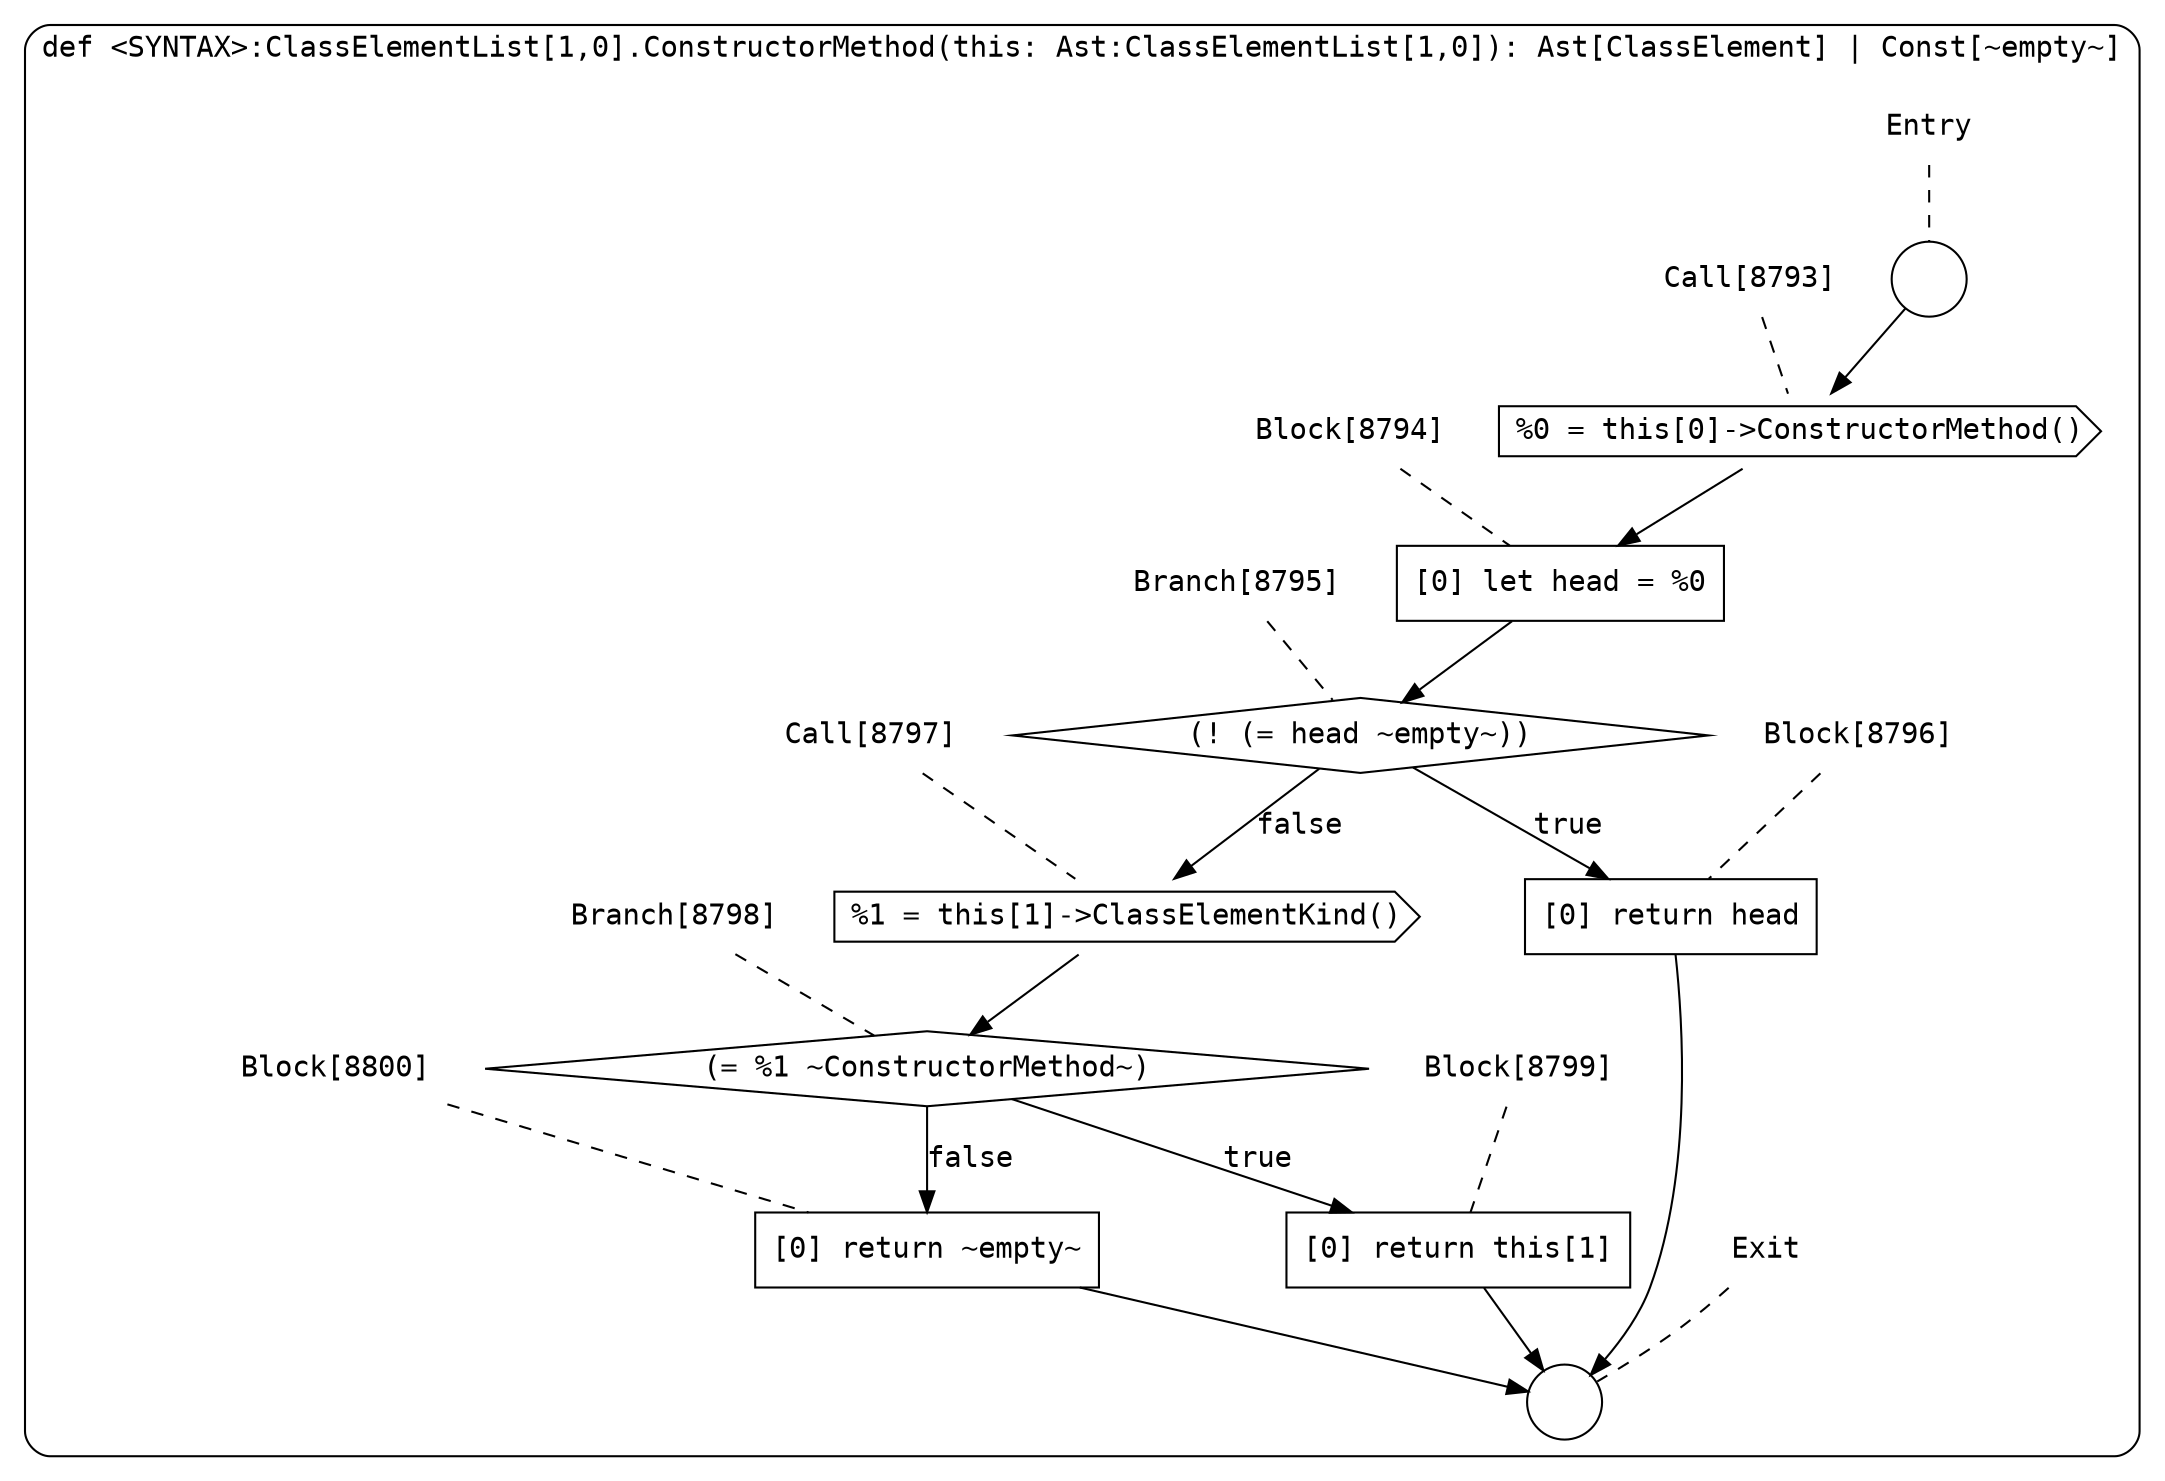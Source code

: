 digraph {
  graph [fontname = "Consolas"]
  node [fontname = "Consolas"]
  edge [fontname = "Consolas"]
  subgraph cluster1624 {
    label = "def <SYNTAX>:ClassElementList[1,0].ConstructorMethod(this: Ast:ClassElementList[1,0]): Ast[ClassElement] | Const[~empty~]"
    style = rounded
    cluster1624_entry_name [shape=none, label=<<font color="black">Entry</font>>]
    cluster1624_entry_name -> cluster1624_entry [arrowhead=none, color="black", style=dashed]
    cluster1624_entry [shape=circle label=" " color="black" fillcolor="white" style=filled]
    cluster1624_entry -> node8793 [color="black"]
    cluster1624_exit_name [shape=none, label=<<font color="black">Exit</font>>]
    cluster1624_exit_name -> cluster1624_exit [arrowhead=none, color="black", style=dashed]
    cluster1624_exit [shape=circle label=" " color="black" fillcolor="white" style=filled]
    node8793_name [shape=none, label=<<font color="black">Call[8793]</font>>]
    node8793_name -> node8793 [arrowhead=none, color="black", style=dashed]
    node8793 [shape=cds, label=<<font color="black">%0 = this[0]-&gt;ConstructorMethod()</font>> color="black" fillcolor="white", style=filled]
    node8793 -> node8794 [color="black"]
    node8794_name [shape=none, label=<<font color="black">Block[8794]</font>>]
    node8794_name -> node8794 [arrowhead=none, color="black", style=dashed]
    node8794 [shape=box, label=<<font color="black">[0] let head = %0<BR ALIGN="LEFT"/></font>> color="black" fillcolor="white", style=filled]
    node8794 -> node8795 [color="black"]
    node8795_name [shape=none, label=<<font color="black">Branch[8795]</font>>]
    node8795_name -> node8795 [arrowhead=none, color="black", style=dashed]
    node8795 [shape=diamond, label=<<font color="black">(! (= head ~empty~))</font>> color="black" fillcolor="white", style=filled]
    node8795 -> node8796 [label=<<font color="black">true</font>> color="black"]
    node8795 -> node8797 [label=<<font color="black">false</font>> color="black"]
    node8796_name [shape=none, label=<<font color="black">Block[8796]</font>>]
    node8796_name -> node8796 [arrowhead=none, color="black", style=dashed]
    node8796 [shape=box, label=<<font color="black">[0] return head<BR ALIGN="LEFT"/></font>> color="black" fillcolor="white", style=filled]
    node8796 -> cluster1624_exit [color="black"]
    node8797_name [shape=none, label=<<font color="black">Call[8797]</font>>]
    node8797_name -> node8797 [arrowhead=none, color="black", style=dashed]
    node8797 [shape=cds, label=<<font color="black">%1 = this[1]-&gt;ClassElementKind()</font>> color="black" fillcolor="white", style=filled]
    node8797 -> node8798 [color="black"]
    node8798_name [shape=none, label=<<font color="black">Branch[8798]</font>>]
    node8798_name -> node8798 [arrowhead=none, color="black", style=dashed]
    node8798 [shape=diamond, label=<<font color="black">(= %1 ~ConstructorMethod~)</font>> color="black" fillcolor="white", style=filled]
    node8798 -> node8799 [label=<<font color="black">true</font>> color="black"]
    node8798 -> node8800 [label=<<font color="black">false</font>> color="black"]
    node8799_name [shape=none, label=<<font color="black">Block[8799]</font>>]
    node8799_name -> node8799 [arrowhead=none, color="black", style=dashed]
    node8799 [shape=box, label=<<font color="black">[0] return this[1]<BR ALIGN="LEFT"/></font>> color="black" fillcolor="white", style=filled]
    node8799 -> cluster1624_exit [color="black"]
    node8800_name [shape=none, label=<<font color="black">Block[8800]</font>>]
    node8800_name -> node8800 [arrowhead=none, color="black", style=dashed]
    node8800 [shape=box, label=<<font color="black">[0] return ~empty~<BR ALIGN="LEFT"/></font>> color="black" fillcolor="white", style=filled]
    node8800 -> cluster1624_exit [color="black"]
  }
}